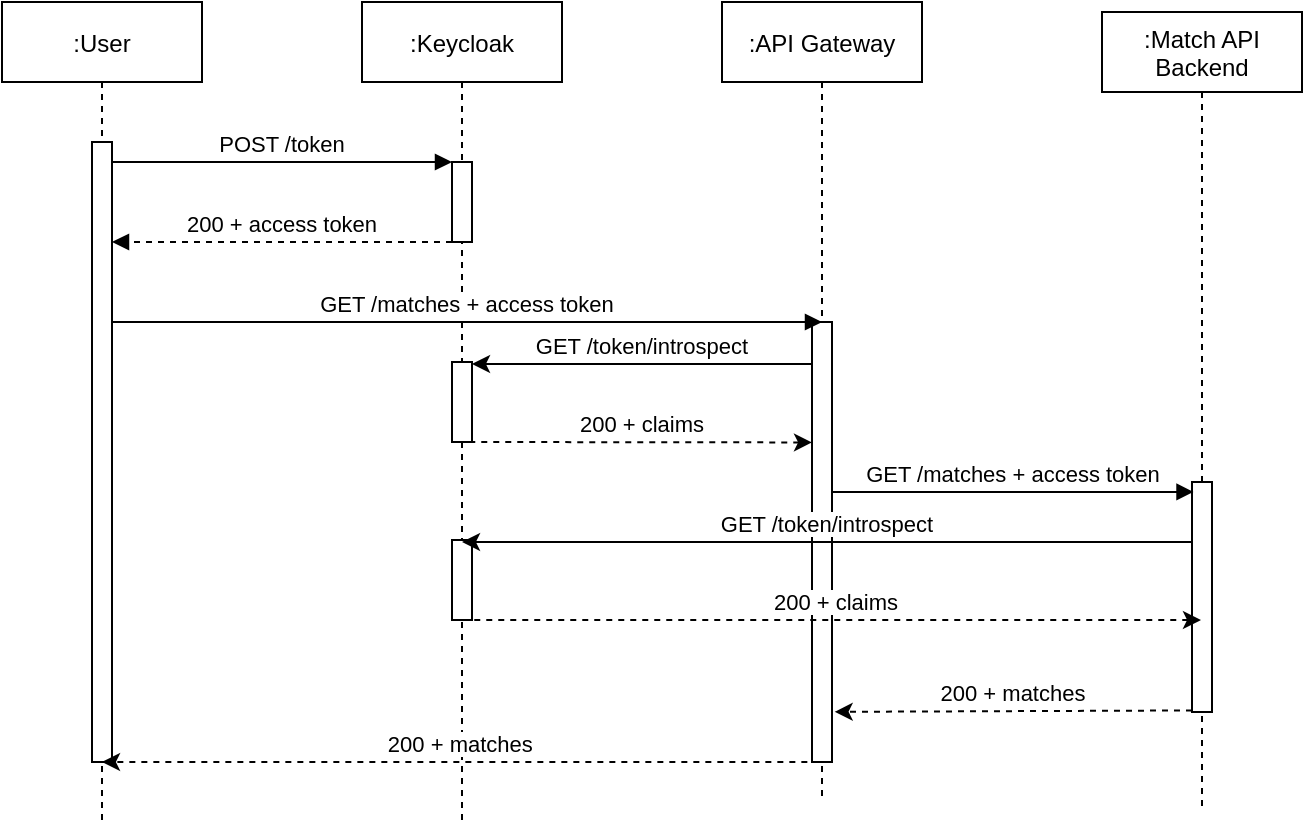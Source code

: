 <mxfile version="20.4.0" type="device"><diagram id="kgpKYQtTHZ0yAKxKKP6v" name="Page-1"><mxGraphModel dx="1185" dy="627" grid="1" gridSize="10" guides="1" tooltips="1" connect="1" arrows="1" fold="1" page="1" pageScale="1" pageWidth="850" pageHeight="1100" math="0" shadow="0"><root><mxCell id="0"/><mxCell id="1" parent="0"/><mxCell id="3nuBFxr9cyL0pnOWT2aG-1" value=":User" style="shape=umlLifeline;perimeter=lifelinePerimeter;container=1;collapsible=0;recursiveResize=0;rounded=0;shadow=0;strokeWidth=1;" parent="1" vertex="1"><mxGeometry x="120" y="80" width="100" height="410" as="geometry"/></mxCell><mxCell id="3nuBFxr9cyL0pnOWT2aG-2" value="" style="points=[];perimeter=orthogonalPerimeter;rounded=0;shadow=0;strokeWidth=1;" parent="3nuBFxr9cyL0pnOWT2aG-1" vertex="1"><mxGeometry x="45" y="70" width="10" height="310" as="geometry"/></mxCell><mxCell id="3nuBFxr9cyL0pnOWT2aG-5" value=":Keycloak" style="shape=umlLifeline;perimeter=lifelinePerimeter;container=1;collapsible=0;recursiveResize=0;rounded=0;shadow=0;strokeWidth=1;" parent="1" vertex="1"><mxGeometry x="300" y="80" width="100" height="410" as="geometry"/></mxCell><mxCell id="vmCCbSkQnasuP_9E3p_1-5" value="" style="points=[];perimeter=orthogonalPerimeter;rounded=0;shadow=0;strokeWidth=1;" vertex="1" parent="3nuBFxr9cyL0pnOWT2aG-5"><mxGeometry x="45" y="180" width="10" height="40" as="geometry"/></mxCell><mxCell id="vmCCbSkQnasuP_9E3p_1-7" value="" style="points=[];perimeter=orthogonalPerimeter;rounded=0;shadow=0;strokeWidth=1;" vertex="1" parent="3nuBFxr9cyL0pnOWT2aG-5"><mxGeometry x="45" y="80" width="10" height="40" as="geometry"/></mxCell><mxCell id="vmCCbSkQnasuP_9E3p_1-11" value="" style="points=[];perimeter=orthogonalPerimeter;rounded=0;shadow=0;strokeWidth=1;" vertex="1" parent="3nuBFxr9cyL0pnOWT2aG-5"><mxGeometry x="45" y="269" width="10" height="40" as="geometry"/></mxCell><mxCell id="3nuBFxr9cyL0pnOWT2aG-8" value="POST /token" style="verticalAlign=bottom;endArrow=block;entryX=0;entryY=0;shadow=0;strokeWidth=1;" parent="1" source="3nuBFxr9cyL0pnOWT2aG-2" edge="1"><mxGeometry relative="1" as="geometry"><mxPoint x="275" y="160" as="sourcePoint"/><mxPoint x="345" y="160.0" as="targetPoint"/></mxGeometry></mxCell><mxCell id="3nuBFxr9cyL0pnOWT2aG-9" value="200 + access token" style="verticalAlign=bottom;endArrow=block;shadow=0;strokeWidth=1;dashed=1;" parent="1" target="3nuBFxr9cyL0pnOWT2aG-2" edge="1"><mxGeometry relative="1" as="geometry"><mxPoint x="345" y="200" as="sourcePoint"/><mxPoint x="180" y="200" as="targetPoint"/></mxGeometry></mxCell><mxCell id="vmCCbSkQnasuP_9E3p_1-1" value=":API Gateway" style="shape=umlLifeline;perimeter=lifelinePerimeter;container=1;collapsible=0;recursiveResize=0;rounded=0;shadow=0;strokeWidth=1;" vertex="1" parent="1"><mxGeometry x="480" y="80" width="100" height="400" as="geometry"/></mxCell><mxCell id="vmCCbSkQnasuP_9E3p_1-2" value="" style="points=[];perimeter=orthogonalPerimeter;rounded=0;shadow=0;strokeWidth=1;" vertex="1" parent="vmCCbSkQnasuP_9E3p_1-1"><mxGeometry x="45" y="160" width="10" height="220" as="geometry"/></mxCell><mxCell id="vmCCbSkQnasuP_9E3p_1-3" value=":Match API &#xA;Backend" style="shape=umlLifeline;perimeter=lifelinePerimeter;container=1;collapsible=0;recursiveResize=0;rounded=0;shadow=0;strokeWidth=1;" vertex="1" parent="1"><mxGeometry x="670" y="85" width="100" height="400" as="geometry"/></mxCell><mxCell id="vmCCbSkQnasuP_9E3p_1-4" value="" style="points=[];perimeter=orthogonalPerimeter;rounded=0;shadow=0;strokeWidth=1;" vertex="1" parent="vmCCbSkQnasuP_9E3p_1-3"><mxGeometry x="45" y="235" width="10" height="115" as="geometry"/></mxCell><mxCell id="vmCCbSkQnasuP_9E3p_1-10" value="GET /matches + access token" style="verticalAlign=bottom;endArrow=block;entryX=0.076;entryY=0.043;shadow=0;strokeWidth=1;entryDx=0;entryDy=0;entryPerimeter=0;" edge="1" parent="vmCCbSkQnasuP_9E3p_1-3" target="vmCCbSkQnasuP_9E3p_1-4"><mxGeometry relative="1" as="geometry"><mxPoint x="-135" y="240.0" as="sourcePoint"/><mxPoint x="35" y="240.0" as="targetPoint"/></mxGeometry></mxCell><mxCell id="vmCCbSkQnasuP_9E3p_1-6" value="GET /matches + access token" style="verticalAlign=bottom;endArrow=block;shadow=0;strokeWidth=1;" edge="1" parent="1"><mxGeometry relative="1" as="geometry"><mxPoint x="175" y="240.0" as="sourcePoint"/><mxPoint x="530" y="240" as="targetPoint"/></mxGeometry></mxCell><mxCell id="vmCCbSkQnasuP_9E3p_1-8" value="GET /token/introspect" style="verticalAlign=bottom;endArrow=none;entryX=0;entryY=0;shadow=0;strokeWidth=1;endFill=0;startArrow=classic;startFill=1;" edge="1" parent="1"><mxGeometry relative="1" as="geometry"><mxPoint x="355" y="261.0" as="sourcePoint"/><mxPoint x="525.0" y="261.0" as="targetPoint"/></mxGeometry></mxCell><mxCell id="vmCCbSkQnasuP_9E3p_1-9" value="200 + claims" style="verticalAlign=bottom;endArrow=none;entryX=1;entryY=0.262;shadow=0;strokeWidth=1;dashed=1;entryDx=0;entryDy=0;entryPerimeter=0;endFill=0;startArrow=classic;startFill=1;" edge="1" parent="1"><mxGeometry relative="1" as="geometry"><mxPoint x="525.0" y="300.22" as="sourcePoint"/><mxPoint x="355" y="300" as="targetPoint"/></mxGeometry></mxCell><mxCell id="vmCCbSkQnasuP_9E3p_1-12" value="GET /token/introspect" style="verticalAlign=bottom;endArrow=none;entryX=0;entryY=0;shadow=0;strokeWidth=1;endFill=0;startArrow=classic;startFill=1;" edge="1" parent="1" source="3nuBFxr9cyL0pnOWT2aG-5"><mxGeometry relative="1" as="geometry"><mxPoint x="545" y="350.0" as="sourcePoint"/><mxPoint x="715" y="350.0" as="targetPoint"/></mxGeometry></mxCell><mxCell id="vmCCbSkQnasuP_9E3p_1-13" value="200 + claims" style="verticalAlign=bottom;endArrow=none;entryX=1;entryY=0.262;shadow=0;strokeWidth=1;dashed=1;entryDx=0;entryDy=0;entryPerimeter=0;endFill=0;startArrow=classic;startFill=1;" edge="1" parent="1" source="vmCCbSkQnasuP_9E3p_1-3"><mxGeometry relative="1" as="geometry"><mxPoint x="525" y="389.22" as="sourcePoint"/><mxPoint x="355" y="389" as="targetPoint"/></mxGeometry></mxCell><mxCell id="vmCCbSkQnasuP_9E3p_1-14" value="200 + matches" style="verticalAlign=bottom;endArrow=classic;entryX=1.133;entryY=0.886;shadow=0;strokeWidth=1;dashed=1;entryDx=0;entryDy=0;entryPerimeter=0;endFill=1;startArrow=none;startFill=0;" edge="1" parent="1" target="vmCCbSkQnasuP_9E3p_1-2"><mxGeometry relative="1" as="geometry"><mxPoint x="715" y="434.22" as="sourcePoint"/><mxPoint x="545" y="434" as="targetPoint"/></mxGeometry></mxCell><mxCell id="vmCCbSkQnasuP_9E3p_1-15" value="200 + matches" style="verticalAlign=bottom;endArrow=classic;shadow=0;strokeWidth=1;dashed=1;endFill=1;startArrow=none;startFill=0;" edge="1" parent="1" target="3nuBFxr9cyL0pnOWT2aG-1"><mxGeometry relative="1" as="geometry"><mxPoint x="528.67" y="460" as="sourcePoint"/><mxPoint x="350.0" y="460.7" as="targetPoint"/></mxGeometry></mxCell></root></mxGraphModel></diagram></mxfile>